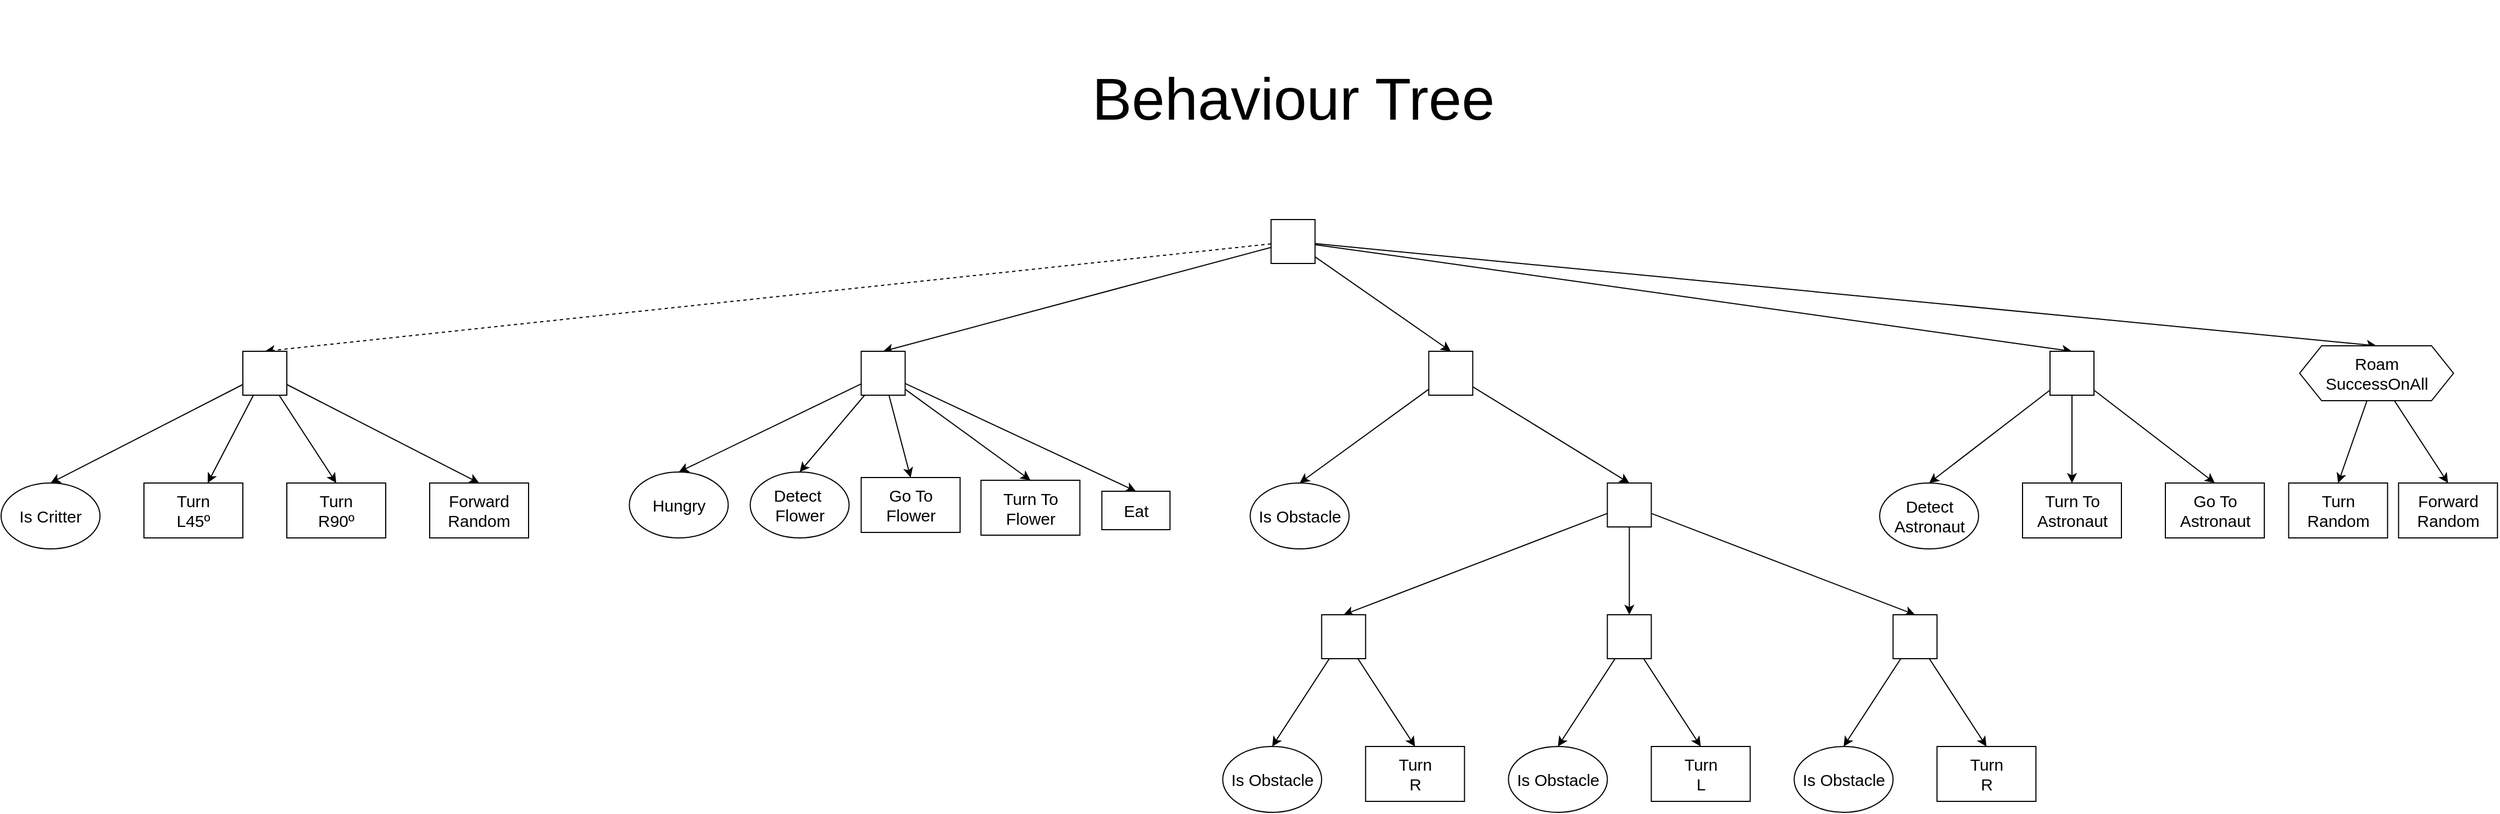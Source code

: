 <mxfile version="24.2.5" type="device">
  <diagram id="DJ2uC1dD7tyOENv_kUyw" name="Pàgina-1">
    <mxGraphModel dx="3120" dy="2168" grid="1" gridSize="10" guides="1" tooltips="1" connect="1" arrows="1" fold="1" page="1" pageScale="1" pageWidth="2336" pageHeight="1654" math="0" shadow="0">
      <root>
        <mxCell id="0" />
        <mxCell id="1" parent="0" />
        <mxCell id="J9yZqMgDAbYhu-8zHlBG-16" style="edgeStyle=none;rounded=0;orthogonalLoop=1;jettySize=auto;html=1;entryX=0.5;entryY=0;entryDx=0;entryDy=0;strokeColor=default;align=center;verticalAlign=middle;fontFamily=Helvetica;fontSize=11;fontColor=default;labelBackgroundColor=default;endArrow=classic;dashed=1;" parent="1" source="Mq9TP2s3Z-7RBgOYTR-k-3" target="J9yZqMgDAbYhu-8zHlBG-11" edge="1">
          <mxGeometry relative="1" as="geometry" />
        </mxCell>
        <mxCell id="J9yZqMgDAbYhu-8zHlBG-18" style="edgeStyle=none;rounded=0;orthogonalLoop=1;jettySize=auto;html=1;entryX=0.5;entryY=0;entryDx=0;entryDy=0;strokeColor=default;align=center;verticalAlign=middle;fontFamily=Helvetica;fontSize=11;fontColor=default;labelBackgroundColor=default;endArrow=classic;" parent="1" source="Mq9TP2s3Z-7RBgOYTR-k-3" target="J9yZqMgDAbYhu-8zHlBG-14" edge="1">
          <mxGeometry relative="1" as="geometry" />
        </mxCell>
        <mxCell id="J9yZqMgDAbYhu-8zHlBG-19" style="edgeStyle=none;rounded=0;orthogonalLoop=1;jettySize=auto;html=1;entryX=0.5;entryY=0;entryDx=0;entryDy=0;strokeColor=default;align=center;verticalAlign=middle;fontFamily=Helvetica;fontSize=11;fontColor=default;labelBackgroundColor=default;endArrow=classic;" parent="1" source="Mq9TP2s3Z-7RBgOYTR-k-3" target="J9yZqMgDAbYhu-8zHlBG-13" edge="1">
          <mxGeometry relative="1" as="geometry" />
        </mxCell>
        <mxCell id="J9yZqMgDAbYhu-8zHlBG-20" style="edgeStyle=none;rounded=0;orthogonalLoop=1;jettySize=auto;html=1;entryX=0.5;entryY=0;entryDx=0;entryDy=0;strokeColor=default;align=center;verticalAlign=middle;fontFamily=Helvetica;fontSize=11;fontColor=default;labelBackgroundColor=default;endArrow=classic;" parent="1" source="Mq9TP2s3Z-7RBgOYTR-k-3" target="J9yZqMgDAbYhu-8zHlBG-12" edge="1">
          <mxGeometry relative="1" as="geometry" />
        </mxCell>
        <mxCell id="J9yZqMgDAbYhu-8zHlBG-21" style="edgeStyle=none;rounded=0;orthogonalLoop=1;jettySize=auto;html=1;entryX=0.5;entryY=0;entryDx=0;entryDy=0;strokeColor=default;align=center;verticalAlign=middle;fontFamily=Helvetica;fontSize=11;fontColor=default;labelBackgroundColor=default;endArrow=classic;" parent="1" source="Mq9TP2s3Z-7RBgOYTR-k-3" target="QPYaGzb4FvGUx5xwi7Mq-35" edge="1">
          <mxGeometry relative="1" as="geometry">
            <mxPoint x="2126.378" y="710" as="targetPoint" />
          </mxGeometry>
        </mxCell>
        <mxCell id="Mq9TP2s3Z-7RBgOYTR-k-3" value="&lt;span id=&quot;docs-internal-guid-200b923e-7fff-36eb-ba30-63e8c0cf25a8&quot;&gt;&lt;span style=&quot;font-family: Arial, sans-serif; background-color: transparent; font-variant-numeric: normal; font-variant-east-asian: normal; font-variant-alternates: normal; font-variant-position: normal; vertical-align: baseline; white-space-collapse: preserve;&quot;&gt;&lt;font style=&quot;font-size: 22px;&quot; color=&quot;#ffffff&quot;&gt;?&lt;/font&gt;&lt;/span&gt;&lt;/span&gt;" style="rounded=0;whiteSpace=wrap;html=1;" parent="1" vertex="1">
          <mxGeometry x="1195.69" y="590" width="40" height="40" as="geometry" />
        </mxCell>
        <mxCell id="J9yZqMgDAbYhu-8zHlBG-40" style="edgeStyle=none;rounded=0;orthogonalLoop=1;jettySize=auto;html=1;entryX=0.5;entryY=0;entryDx=0;entryDy=0;strokeColor=default;align=center;verticalAlign=middle;fontFamily=Helvetica;fontSize=11;fontColor=default;labelBackgroundColor=default;endArrow=classic;" parent="1" source="J9yZqMgDAbYhu-8zHlBG-11" target="J9yZqMgDAbYhu-8zHlBG-38" edge="1">
          <mxGeometry relative="1" as="geometry" />
        </mxCell>
        <mxCell id="J9yZqMgDAbYhu-8zHlBG-41" value="" style="edgeStyle=none;rounded=0;orthogonalLoop=1;jettySize=auto;html=1;strokeColor=default;align=center;verticalAlign=middle;fontFamily=Helvetica;fontSize=11;fontColor=default;labelBackgroundColor=default;endArrow=classic;" parent="1" source="J9yZqMgDAbYhu-8zHlBG-11" target="J9yZqMgDAbYhu-8zHlBG-39" edge="1">
          <mxGeometry relative="1" as="geometry" />
        </mxCell>
        <mxCell id="QPYaGzb4FvGUx5xwi7Mq-9" style="edgeStyle=none;rounded=0;orthogonalLoop=1;jettySize=auto;html=1;entryX=0.5;entryY=0;entryDx=0;entryDy=0;strokeColor=default;align=center;verticalAlign=middle;fontFamily=Helvetica;fontSize=11;fontColor=default;labelBackgroundColor=default;endArrow=classic;" edge="1" parent="1" source="J9yZqMgDAbYhu-8zHlBG-11" target="QPYaGzb4FvGUx5xwi7Mq-7">
          <mxGeometry relative="1" as="geometry" />
        </mxCell>
        <mxCell id="QPYaGzb4FvGUx5xwi7Mq-10" style="edgeStyle=none;rounded=0;orthogonalLoop=1;jettySize=auto;html=1;entryX=0.5;entryY=0;entryDx=0;entryDy=0;strokeColor=default;align=center;verticalAlign=middle;fontFamily=Helvetica;fontSize=11;fontColor=default;labelBackgroundColor=default;endArrow=classic;" edge="1" parent="1" source="J9yZqMgDAbYhu-8zHlBG-11" target="QPYaGzb4FvGUx5xwi7Mq-8">
          <mxGeometry relative="1" as="geometry" />
        </mxCell>
        <mxCell id="J9yZqMgDAbYhu-8zHlBG-11" value="&lt;span id=&quot;docs-internal-guid-200b923e-7fff-36eb-ba30-63e8c0cf25a8&quot;&gt;&lt;span style=&quot;font-family: Arial, sans-serif; background-color: transparent; font-variant-numeric: normal; font-variant-east-asian: normal; font-variant-alternates: normal; font-variant-position: normal; vertical-align: baseline; white-space-collapse: preserve;&quot;&gt;&lt;font style=&quot;font-size: 22px;&quot; color=&quot;#ffffff&quot;&gt;→&lt;/font&gt;&lt;/span&gt;&lt;/span&gt;" style="rounded=0;whiteSpace=wrap;html=1;" parent="1" vertex="1">
          <mxGeometry x="260.002" y="710" width="40" height="40" as="geometry" />
        </mxCell>
        <mxCell id="J9yZqMgDAbYhu-8zHlBG-35" style="edgeStyle=none;rounded=0;orthogonalLoop=1;jettySize=auto;html=1;entryX=0.5;entryY=0;entryDx=0;entryDy=0;strokeColor=default;align=center;verticalAlign=middle;fontFamily=Helvetica;fontSize=11;fontColor=default;labelBackgroundColor=default;endArrow=classic;" parent="1" source="J9yZqMgDAbYhu-8zHlBG-12" target="J9yZqMgDAbYhu-8zHlBG-33" edge="1">
          <mxGeometry relative="1" as="geometry" />
        </mxCell>
        <mxCell id="J9yZqMgDAbYhu-8zHlBG-37" style="edgeStyle=none;rounded=0;orthogonalLoop=1;jettySize=auto;html=1;entryX=0.5;entryY=0;entryDx=0;entryDy=0;strokeColor=default;align=center;verticalAlign=middle;fontFamily=Helvetica;fontSize=11;fontColor=default;labelBackgroundColor=default;endArrow=classic;" parent="1" source="J9yZqMgDAbYhu-8zHlBG-12" target="J9yZqMgDAbYhu-8zHlBG-34" edge="1">
          <mxGeometry relative="1" as="geometry" />
        </mxCell>
        <mxCell id="W25gdKcgVhaeWLIa13Oc-3" style="rounded=0;orthogonalLoop=1;jettySize=auto;html=1;entryX=0.5;entryY=0;entryDx=0;entryDy=0;" parent="1" source="J9yZqMgDAbYhu-8zHlBG-12" target="W25gdKcgVhaeWLIa13Oc-1" edge="1">
          <mxGeometry relative="1" as="geometry" />
        </mxCell>
        <mxCell id="J9yZqMgDAbYhu-8zHlBG-12" value="&lt;span id=&quot;docs-internal-guid-200b923e-7fff-36eb-ba30-63e8c0cf25a8&quot;&gt;&lt;span style=&quot;font-family: Arial, sans-serif; background-color: transparent; font-variant-numeric: normal; font-variant-east-asian: normal; font-variant-alternates: normal; font-variant-position: normal; vertical-align: baseline; white-space-collapse: preserve;&quot;&gt;&lt;font style=&quot;font-size: 22px;&quot; color=&quot;#ffffff&quot;&gt;→&lt;/font&gt;&lt;/span&gt;&lt;/span&gt;" style="rounded=0;whiteSpace=wrap;html=1;" parent="1" vertex="1">
          <mxGeometry x="1904.503" y="710" width="40" height="40" as="geometry" />
        </mxCell>
        <mxCell id="J9yZqMgDAbYhu-8zHlBG-29" style="edgeStyle=none;rounded=0;orthogonalLoop=1;jettySize=auto;html=1;entryX=0.5;entryY=0;entryDx=0;entryDy=0;strokeColor=default;align=center;verticalAlign=middle;fontFamily=Helvetica;fontSize=11;fontColor=default;labelBackgroundColor=default;endArrow=classic;" parent="1" source="J9yZqMgDAbYhu-8zHlBG-13" target="J9yZqMgDAbYhu-8zHlBG-27" edge="1">
          <mxGeometry relative="1" as="geometry" />
        </mxCell>
        <mxCell id="J9yZqMgDAbYhu-8zHlBG-30" style="edgeStyle=none;rounded=0;orthogonalLoop=1;jettySize=auto;html=1;entryX=0.5;entryY=0;entryDx=0;entryDy=0;strokeColor=default;align=center;verticalAlign=middle;fontFamily=Helvetica;fontSize=11;fontColor=default;labelBackgroundColor=default;endArrow=classic;" parent="1" source="J9yZqMgDAbYhu-8zHlBG-13" target="J9yZqMgDAbYhu-8zHlBG-26" edge="1">
          <mxGeometry relative="1" as="geometry" />
        </mxCell>
        <mxCell id="J9yZqMgDAbYhu-8zHlBG-32" style="edgeStyle=none;rounded=0;orthogonalLoop=1;jettySize=auto;html=1;entryX=0.5;entryY=0;entryDx=0;entryDy=0;strokeColor=default;align=center;verticalAlign=middle;fontFamily=Helvetica;fontSize=11;fontColor=default;labelBackgroundColor=default;endArrow=classic;" parent="1" source="J9yZqMgDAbYhu-8zHlBG-13" target="J9yZqMgDAbYhu-8zHlBG-28" edge="1">
          <mxGeometry relative="1" as="geometry" />
        </mxCell>
        <mxCell id="QPYaGzb4FvGUx5xwi7Mq-4" style="rounded=0;orthogonalLoop=1;jettySize=auto;html=1;entryX=0.5;entryY=0;entryDx=0;entryDy=0;" edge="1" parent="1" source="J9yZqMgDAbYhu-8zHlBG-13" target="QPYaGzb4FvGUx5xwi7Mq-1">
          <mxGeometry relative="1" as="geometry" />
        </mxCell>
        <mxCell id="QPYaGzb4FvGUx5xwi7Mq-5" style="rounded=0;orthogonalLoop=1;jettySize=auto;html=1;entryX=0.5;entryY=0;entryDx=0;entryDy=0;" edge="1" parent="1" source="J9yZqMgDAbYhu-8zHlBG-13" target="QPYaGzb4FvGUx5xwi7Mq-3">
          <mxGeometry relative="1" as="geometry" />
        </mxCell>
        <mxCell id="J9yZqMgDAbYhu-8zHlBG-13" value="&lt;span id=&quot;docs-internal-guid-200b923e-7fff-36eb-ba30-63e8c0cf25a8&quot;&gt;&lt;span style=&quot;font-family: Arial, sans-serif; background-color: transparent; font-variant-numeric: normal; font-variant-east-asian: normal; font-variant-alternates: normal; font-variant-position: normal; vertical-align: baseline; white-space-collapse: preserve;&quot;&gt;&lt;font style=&quot;font-size: 22px;&quot; color=&quot;#ffffff&quot;&gt;→&lt;/font&gt;&lt;/span&gt;&lt;/span&gt;" style="rounded=0;whiteSpace=wrap;html=1;" parent="1" vertex="1">
          <mxGeometry x="822.693" y="710" width="40" height="40" as="geometry" />
        </mxCell>
        <mxCell id="J9yZqMgDAbYhu-8zHlBG-23" style="edgeStyle=none;rounded=0;orthogonalLoop=1;jettySize=auto;html=1;entryX=0.5;entryY=0;entryDx=0;entryDy=0;strokeColor=default;align=center;verticalAlign=middle;fontFamily=Helvetica;fontSize=11;fontColor=default;labelBackgroundColor=default;endArrow=classic;" parent="1" source="J9yZqMgDAbYhu-8zHlBG-14" target="J9yZqMgDAbYhu-8zHlBG-22" edge="1">
          <mxGeometry relative="1" as="geometry" />
        </mxCell>
        <mxCell id="QPYaGzb4FvGUx5xwi7Mq-13" style="edgeStyle=none;rounded=0;orthogonalLoop=1;jettySize=auto;html=1;entryX=0.5;entryY=0;entryDx=0;entryDy=0;strokeColor=default;align=center;verticalAlign=middle;fontFamily=Helvetica;fontSize=11;fontColor=default;labelBackgroundColor=default;endArrow=classic;" edge="1" parent="1" source="J9yZqMgDAbYhu-8zHlBG-14" target="QPYaGzb4FvGUx5xwi7Mq-12">
          <mxGeometry relative="1" as="geometry" />
        </mxCell>
        <mxCell id="J9yZqMgDAbYhu-8zHlBG-14" value="&lt;span id=&quot;docs-internal-guid-200b923e-7fff-36eb-ba30-63e8c0cf25a8&quot;&gt;&lt;span style=&quot;font-family: Arial, sans-serif; background-color: transparent; font-variant-numeric: normal; font-variant-east-asian: normal; font-variant-alternates: normal; font-variant-position: normal; vertical-align: baseline; white-space-collapse: preserve;&quot;&gt;&lt;font style=&quot;font-size: 22px;&quot; color=&quot;#ffffff&quot;&gt;→&lt;/font&gt;&lt;/span&gt;&lt;/span&gt;" style="rounded=0;whiteSpace=wrap;html=1;" parent="1" vertex="1">
          <mxGeometry x="1339.193" y="710" width="40" height="40" as="geometry" />
        </mxCell>
        <mxCell id="J9yZqMgDAbYhu-8zHlBG-22" value="&lt;span style=&quot;font-size: 15px;&quot;&gt;Is Obstacle&lt;/span&gt;" style="ellipse;whiteSpace=wrap;html=1;" parent="1" vertex="1">
          <mxGeometry x="1176.693" y="830" width="90" height="60" as="geometry" />
        </mxCell>
        <mxCell id="J9yZqMgDAbYhu-8zHlBG-26" value="&lt;span style=&quot;font-size: 15px; background-color: initial;&quot;&gt;Detect&amp;nbsp;&lt;/span&gt;&lt;div&gt;&lt;span style=&quot;background-color: initial; font-size: 15px;&quot;&gt;Flower&lt;/span&gt;&lt;/div&gt;" style="ellipse;whiteSpace=wrap;html=1;" parent="1" vertex="1">
          <mxGeometry x="721.693" y="820" width="90" height="60" as="geometry" />
        </mxCell>
        <mxCell id="J9yZqMgDAbYhu-8zHlBG-27" value="&lt;span style=&quot;font-size: 15px;&quot;&gt;Hungry&lt;/span&gt;" style="ellipse;whiteSpace=wrap;html=1;" parent="1" vertex="1">
          <mxGeometry x="611.693" y="820" width="90" height="60" as="geometry" />
        </mxCell>
        <mxCell id="J9yZqMgDAbYhu-8zHlBG-28" value="&lt;div&gt;&lt;font style=&quot;font-size: 15px;&quot;&gt;Eat&lt;/font&gt;&lt;/div&gt;" style="rounded=0;whiteSpace=wrap;html=1;" parent="1" vertex="1">
          <mxGeometry x="1041.693" y="837.5" width="62" height="35" as="geometry" />
        </mxCell>
        <mxCell id="J9yZqMgDAbYhu-8zHlBG-33" value="&lt;span style=&quot;font-size: 15px;&quot;&gt;Detect Astronaut&lt;/span&gt;" style="ellipse;whiteSpace=wrap;html=1;" parent="1" vertex="1">
          <mxGeometry x="1749.503" y="830" width="90" height="60" as="geometry" />
        </mxCell>
        <mxCell id="J9yZqMgDAbYhu-8zHlBG-34" value="&lt;div&gt;&lt;font style=&quot;font-size: 15px;&quot;&gt;Turn To Astronaut&lt;/font&gt;&lt;/div&gt;" style="rounded=0;whiteSpace=wrap;html=1;" parent="1" vertex="1">
          <mxGeometry x="1879.503" y="830" width="90" height="50" as="geometry" />
        </mxCell>
        <mxCell id="J9yZqMgDAbYhu-8zHlBG-38" value="&lt;span style=&quot;font-size: 15px;&quot;&gt;Is Critter&lt;/span&gt;" style="ellipse;whiteSpace=wrap;html=1;" parent="1" vertex="1">
          <mxGeometry x="40.002" y="830" width="90" height="60" as="geometry" />
        </mxCell>
        <mxCell id="J9yZqMgDAbYhu-8zHlBG-39" value="&lt;span style=&quot;font-size: 15px;&quot;&gt;Turn&lt;/span&gt;&lt;div&gt;&lt;span style=&quot;font-size: 15px;&quot;&gt;L45º&lt;/span&gt;&lt;/div&gt;" style="rounded=0;whiteSpace=wrap;html=1;" parent="1" vertex="1">
          <mxGeometry x="170.002" y="830" width="90" height="50" as="geometry" />
        </mxCell>
        <mxCell id="W25gdKcgVhaeWLIa13Oc-1" value="&lt;div&gt;&lt;font style=&quot;font-size: 15px;&quot;&gt;Go To Astronaut&lt;/font&gt;&lt;/div&gt;" style="rounded=0;whiteSpace=wrap;html=1;" parent="1" vertex="1">
          <mxGeometry x="2009.503" y="830" width="90" height="50" as="geometry" />
        </mxCell>
        <mxCell id="QPYaGzb4FvGUx5xwi7Mq-1" value="&lt;div&gt;&lt;font style=&quot;font-size: 15px;&quot;&gt;Turn To Flower&lt;/font&gt;&lt;/div&gt;" style="rounded=0;whiteSpace=wrap;html=1;" vertex="1" parent="1">
          <mxGeometry x="931.693" y="827.5" width="90" height="50" as="geometry" />
        </mxCell>
        <mxCell id="QPYaGzb4FvGUx5xwi7Mq-3" value="&lt;div&gt;&lt;font style=&quot;font-size: 15px;&quot;&gt;Go To Flower&lt;/font&gt;&lt;/div&gt;" style="rounded=0;whiteSpace=wrap;html=1;" vertex="1" parent="1">
          <mxGeometry x="822.693" y="825" width="90" height="50" as="geometry" />
        </mxCell>
        <mxCell id="QPYaGzb4FvGUx5xwi7Mq-7" value="&lt;span style=&quot;font-size: 15px;&quot;&gt;Turn&lt;/span&gt;&lt;div&gt;&lt;span style=&quot;font-size: 15px;&quot;&gt;R90º&lt;/span&gt;&lt;/div&gt;" style="rounded=0;whiteSpace=wrap;html=1;" vertex="1" parent="1">
          <mxGeometry x="300.002" y="830" width="90" height="50" as="geometry" />
        </mxCell>
        <mxCell id="QPYaGzb4FvGUx5xwi7Mq-8" value="&lt;span style=&quot;font-size: 15px;&quot;&gt;Forward&lt;/span&gt;&lt;div&gt;&lt;span style=&quot;font-size: 15px;&quot;&gt;Random&lt;/span&gt;&lt;/div&gt;" style="rounded=0;whiteSpace=wrap;html=1;" vertex="1" parent="1">
          <mxGeometry x="430.002" y="830" width="90" height="50" as="geometry" />
        </mxCell>
        <mxCell id="QPYaGzb4FvGUx5xwi7Mq-19" style="edgeStyle=none;rounded=0;orthogonalLoop=1;jettySize=auto;html=1;entryX=0.5;entryY=0;entryDx=0;entryDy=0;strokeColor=default;align=center;verticalAlign=middle;fontFamily=Helvetica;fontSize=11;fontColor=default;labelBackgroundColor=default;endArrow=classic;" edge="1" parent="1" source="QPYaGzb4FvGUx5xwi7Mq-12" target="QPYaGzb4FvGUx5xwi7Mq-16">
          <mxGeometry relative="1" as="geometry" />
        </mxCell>
        <mxCell id="QPYaGzb4FvGUx5xwi7Mq-20" style="edgeStyle=none;rounded=0;orthogonalLoop=1;jettySize=auto;html=1;entryX=0.5;entryY=0;entryDx=0;entryDy=0;strokeColor=default;align=center;verticalAlign=middle;fontFamily=Helvetica;fontSize=11;fontColor=default;labelBackgroundColor=default;endArrow=classic;" edge="1" parent="1" source="QPYaGzb4FvGUx5xwi7Mq-12" target="QPYaGzb4FvGUx5xwi7Mq-15">
          <mxGeometry relative="1" as="geometry" />
        </mxCell>
        <mxCell id="QPYaGzb4FvGUx5xwi7Mq-21" style="edgeStyle=none;rounded=0;orthogonalLoop=1;jettySize=auto;html=1;entryX=0.5;entryY=0;entryDx=0;entryDy=0;strokeColor=default;align=center;verticalAlign=middle;fontFamily=Helvetica;fontSize=11;fontColor=default;labelBackgroundColor=default;endArrow=classic;" edge="1" parent="1" source="QPYaGzb4FvGUx5xwi7Mq-12" target="QPYaGzb4FvGUx5xwi7Mq-14">
          <mxGeometry relative="1" as="geometry" />
        </mxCell>
        <mxCell id="QPYaGzb4FvGUx5xwi7Mq-12" value="&lt;span id=&quot;docs-internal-guid-200b923e-7fff-36eb-ba30-63e8c0cf25a8&quot;&gt;&lt;span style=&quot;font-family: Arial, sans-serif; background-color: transparent; font-variant-numeric: normal; font-variant-east-asian: normal; font-variant-alternates: normal; font-variant-position: normal; vertical-align: baseline; white-space-collapse: preserve;&quot;&gt;&lt;font style=&quot;font-size: 22px;&quot; color=&quot;#ffffff&quot;&gt;?&lt;/font&gt;&lt;/span&gt;&lt;/span&gt;" style="rounded=0;whiteSpace=wrap;html=1;" vertex="1" parent="1">
          <mxGeometry x="1501.693" y="830" width="40" height="40" as="geometry" />
        </mxCell>
        <mxCell id="QPYaGzb4FvGUx5xwi7Mq-33" style="edgeStyle=none;rounded=0;orthogonalLoop=1;jettySize=auto;html=1;entryX=0.5;entryY=0;entryDx=0;entryDy=0;strokeColor=default;align=center;verticalAlign=middle;fontFamily=Helvetica;fontSize=11;fontColor=default;labelBackgroundColor=default;endArrow=classic;" edge="1" parent="1" source="QPYaGzb4FvGUx5xwi7Mq-14" target="QPYaGzb4FvGUx5xwi7Mq-22">
          <mxGeometry relative="1" as="geometry" />
        </mxCell>
        <mxCell id="QPYaGzb4FvGUx5xwi7Mq-34" style="edgeStyle=none;rounded=0;orthogonalLoop=1;jettySize=auto;html=1;entryX=0.5;entryY=0;entryDx=0;entryDy=0;strokeColor=default;align=center;verticalAlign=middle;fontFamily=Helvetica;fontSize=11;fontColor=default;labelBackgroundColor=default;endArrow=classic;" edge="1" parent="1" source="QPYaGzb4FvGUx5xwi7Mq-14" target="QPYaGzb4FvGUx5xwi7Mq-25">
          <mxGeometry relative="1" as="geometry" />
        </mxCell>
        <mxCell id="QPYaGzb4FvGUx5xwi7Mq-14" value="&lt;span id=&quot;docs-internal-guid-200b923e-7fff-36eb-ba30-63e8c0cf25a8&quot;&gt;&lt;span style=&quot;font-family: Arial, sans-serif; background-color: transparent; font-variant-numeric: normal; font-variant-east-asian: normal; font-variant-alternates: normal; font-variant-position: normal; vertical-align: baseline; white-space-collapse: preserve;&quot;&gt;&lt;font style=&quot;font-size: 22px;&quot; color=&quot;#ffffff&quot;&gt;→&lt;/font&gt;&lt;/span&gt;&lt;/span&gt;" style="rounded=0;whiteSpace=wrap;html=1;" vertex="1" parent="1">
          <mxGeometry x="1761.693" y="950" width="40" height="40" as="geometry" />
        </mxCell>
        <mxCell id="QPYaGzb4FvGUx5xwi7Mq-31" style="edgeStyle=none;rounded=0;orthogonalLoop=1;jettySize=auto;html=1;entryX=0.5;entryY=0;entryDx=0;entryDy=0;strokeColor=default;align=center;verticalAlign=middle;fontFamily=Helvetica;fontSize=11;fontColor=default;labelBackgroundColor=default;endArrow=classic;" edge="1" parent="1" source="QPYaGzb4FvGUx5xwi7Mq-15" target="QPYaGzb4FvGUx5xwi7Mq-23">
          <mxGeometry relative="1" as="geometry" />
        </mxCell>
        <mxCell id="QPYaGzb4FvGUx5xwi7Mq-32" style="edgeStyle=none;rounded=0;orthogonalLoop=1;jettySize=auto;html=1;entryX=0.5;entryY=0;entryDx=0;entryDy=0;strokeColor=default;align=center;verticalAlign=middle;fontFamily=Helvetica;fontSize=11;fontColor=default;labelBackgroundColor=default;endArrow=classic;" edge="1" parent="1" source="QPYaGzb4FvGUx5xwi7Mq-15" target="QPYaGzb4FvGUx5xwi7Mq-27">
          <mxGeometry relative="1" as="geometry" />
        </mxCell>
        <mxCell id="QPYaGzb4FvGUx5xwi7Mq-15" value="&lt;span id=&quot;docs-internal-guid-200b923e-7fff-36eb-ba30-63e8c0cf25a8&quot;&gt;&lt;span style=&quot;font-family: Arial, sans-serif; background-color: transparent; font-variant-numeric: normal; font-variant-east-asian: normal; font-variant-alternates: normal; font-variant-position: normal; vertical-align: baseline; white-space-collapse: preserve;&quot;&gt;&lt;font style=&quot;font-size: 22px;&quot; color=&quot;#ffffff&quot;&gt;→&lt;/font&gt;&lt;/span&gt;&lt;/span&gt;" style="rounded=0;whiteSpace=wrap;html=1;" vertex="1" parent="1">
          <mxGeometry x="1501.693" y="950" width="40" height="40" as="geometry" />
        </mxCell>
        <mxCell id="QPYaGzb4FvGUx5xwi7Mq-29" style="edgeStyle=none;rounded=0;orthogonalLoop=1;jettySize=auto;html=1;entryX=0.5;entryY=0;entryDx=0;entryDy=0;strokeColor=default;align=center;verticalAlign=middle;fontFamily=Helvetica;fontSize=11;fontColor=default;labelBackgroundColor=default;endArrow=classic;" edge="1" parent="1" source="QPYaGzb4FvGUx5xwi7Mq-16" target="QPYaGzb4FvGUx5xwi7Mq-24">
          <mxGeometry relative="1" as="geometry" />
        </mxCell>
        <mxCell id="QPYaGzb4FvGUx5xwi7Mq-30" style="edgeStyle=none;rounded=0;orthogonalLoop=1;jettySize=auto;html=1;entryX=0.5;entryY=0;entryDx=0;entryDy=0;strokeColor=default;align=center;verticalAlign=middle;fontFamily=Helvetica;fontSize=11;fontColor=default;labelBackgroundColor=default;endArrow=classic;" edge="1" parent="1" source="QPYaGzb4FvGUx5xwi7Mq-16" target="QPYaGzb4FvGUx5xwi7Mq-26">
          <mxGeometry relative="1" as="geometry" />
        </mxCell>
        <mxCell id="QPYaGzb4FvGUx5xwi7Mq-16" value="&lt;span id=&quot;docs-internal-guid-200b923e-7fff-36eb-ba30-63e8c0cf25a8&quot;&gt;&lt;span style=&quot;font-family: Arial, sans-serif; background-color: transparent; font-variant-numeric: normal; font-variant-east-asian: normal; font-variant-alternates: normal; font-variant-position: normal; vertical-align: baseline; white-space-collapse: preserve;&quot;&gt;&lt;font style=&quot;font-size: 22px;&quot; color=&quot;#ffffff&quot;&gt;→&lt;/font&gt;&lt;/span&gt;&lt;/span&gt;" style="rounded=0;whiteSpace=wrap;html=1;" vertex="1" parent="1">
          <mxGeometry x="1241.693" y="950" width="40" height="40" as="geometry" />
        </mxCell>
        <mxCell id="QPYaGzb4FvGUx5xwi7Mq-22" value="&lt;span style=&quot;font-size: 15px;&quot;&gt;Is Obstacle&lt;/span&gt;" style="ellipse;whiteSpace=wrap;html=1;" vertex="1" parent="1">
          <mxGeometry x="1671.693" y="1070" width="90" height="60" as="geometry" />
        </mxCell>
        <mxCell id="QPYaGzb4FvGUx5xwi7Mq-23" value="&lt;span style=&quot;font-size: 15px;&quot;&gt;Is Obstacle&lt;/span&gt;" style="ellipse;whiteSpace=wrap;html=1;" vertex="1" parent="1">
          <mxGeometry x="1411.693" y="1070" width="90" height="60" as="geometry" />
        </mxCell>
        <mxCell id="QPYaGzb4FvGUx5xwi7Mq-24" value="&lt;span style=&quot;font-size: 15px;&quot;&gt;Is Obstacle&lt;/span&gt;" style="ellipse;whiteSpace=wrap;html=1;" vertex="1" parent="1">
          <mxGeometry x="1151.693" y="1070" width="90" height="60" as="geometry" />
        </mxCell>
        <mxCell id="QPYaGzb4FvGUx5xwi7Mq-25" value="&lt;span style=&quot;font-size: 15px;&quot;&gt;Turn&lt;/span&gt;&lt;div&gt;&lt;span style=&quot;font-size: 15px;&quot;&gt;R&lt;/span&gt;&lt;/div&gt;" style="rounded=0;whiteSpace=wrap;html=1;" vertex="1" parent="1">
          <mxGeometry x="1801.693" y="1070" width="90" height="50" as="geometry" />
        </mxCell>
        <mxCell id="QPYaGzb4FvGUx5xwi7Mq-26" value="&lt;span style=&quot;font-size: 15px;&quot;&gt;Turn&lt;/span&gt;&lt;div&gt;&lt;span style=&quot;font-size: 15px;&quot;&gt;R&lt;/span&gt;&lt;/div&gt;" style="rounded=0;whiteSpace=wrap;html=1;" vertex="1" parent="1">
          <mxGeometry x="1281.693" y="1070" width="90" height="50" as="geometry" />
        </mxCell>
        <mxCell id="QPYaGzb4FvGUx5xwi7Mq-27" value="&lt;span style=&quot;font-size: 15px;&quot;&gt;Turn&lt;/span&gt;&lt;div&gt;&lt;span style=&quot;font-size: 15px;&quot;&gt;L&lt;/span&gt;&lt;/div&gt;" style="rounded=0;whiteSpace=wrap;html=1;" vertex="1" parent="1">
          <mxGeometry x="1541.693" y="1070" width="90" height="50" as="geometry" />
        </mxCell>
        <mxCell id="QPYaGzb4FvGUx5xwi7Mq-38" style="edgeStyle=none;rounded=0;orthogonalLoop=1;jettySize=auto;html=1;entryX=0.5;entryY=0;entryDx=0;entryDy=0;strokeColor=default;align=center;verticalAlign=middle;fontFamily=Helvetica;fontSize=11;fontColor=default;labelBackgroundColor=default;endArrow=classic;" edge="1" parent="1" source="QPYaGzb4FvGUx5xwi7Mq-35" target="QPYaGzb4FvGUx5xwi7Mq-36">
          <mxGeometry relative="1" as="geometry" />
        </mxCell>
        <mxCell id="QPYaGzb4FvGUx5xwi7Mq-39" style="edgeStyle=none;rounded=0;orthogonalLoop=1;jettySize=auto;html=1;entryX=0.5;entryY=0;entryDx=0;entryDy=0;strokeColor=default;align=center;verticalAlign=middle;fontFamily=Helvetica;fontSize=11;fontColor=default;labelBackgroundColor=default;endArrow=classic;" edge="1" parent="1" source="QPYaGzb4FvGUx5xwi7Mq-35" target="QPYaGzb4FvGUx5xwi7Mq-37">
          <mxGeometry relative="1" as="geometry" />
        </mxCell>
        <mxCell id="QPYaGzb4FvGUx5xwi7Mq-35" value="&lt;font style=&quot;font-size: 15px;&quot;&gt;Roam&lt;/font&gt;&lt;div&gt;&lt;font style=&quot;font-size: 15px;&quot;&gt;SuccessOnAll&lt;/font&gt;&lt;/div&gt;" style="shape=hexagon;perimeter=hexagonPerimeter2;whiteSpace=wrap;html=1;fixedSize=1;" vertex="1" parent="1">
          <mxGeometry x="2131.69" y="705" width="140" height="50" as="geometry" />
        </mxCell>
        <mxCell id="QPYaGzb4FvGUx5xwi7Mq-36" value="&lt;span style=&quot;font-size: 15px;&quot;&gt;Turn&lt;/span&gt;&lt;div&gt;&lt;span style=&quot;font-size: 15px;&quot;&gt;Random&lt;/span&gt;&lt;/div&gt;" style="rounded=0;whiteSpace=wrap;html=1;" vertex="1" parent="1">
          <mxGeometry x="2121.693" y="830" width="90" height="50" as="geometry" />
        </mxCell>
        <mxCell id="QPYaGzb4FvGUx5xwi7Mq-37" value="&lt;span style=&quot;font-size: 15px;&quot;&gt;Forward&lt;/span&gt;&lt;div&gt;&lt;span style=&quot;font-size: 15px;&quot;&gt;Random&lt;/span&gt;&lt;/div&gt;" style="rounded=0;whiteSpace=wrap;html=1;" vertex="1" parent="1">
          <mxGeometry x="2221.693" y="830" width="90" height="50" as="geometry" />
        </mxCell>
        <mxCell id="QPYaGzb4FvGUx5xwi7Mq-40" value="&lt;font style=&quot;font-size: 54px;&quot;&gt;Behaviour Tree&lt;/font&gt;" style="text;html=1;align=center;verticalAlign=middle;whiteSpace=wrap;rounded=0;fontFamily=Helvetica;fontSize=11;fontColor=default;labelBackgroundColor=default;" vertex="1" parent="1">
          <mxGeometry x="960.69" y="390" width="510" height="180" as="geometry" />
        </mxCell>
      </root>
    </mxGraphModel>
  </diagram>
</mxfile>
